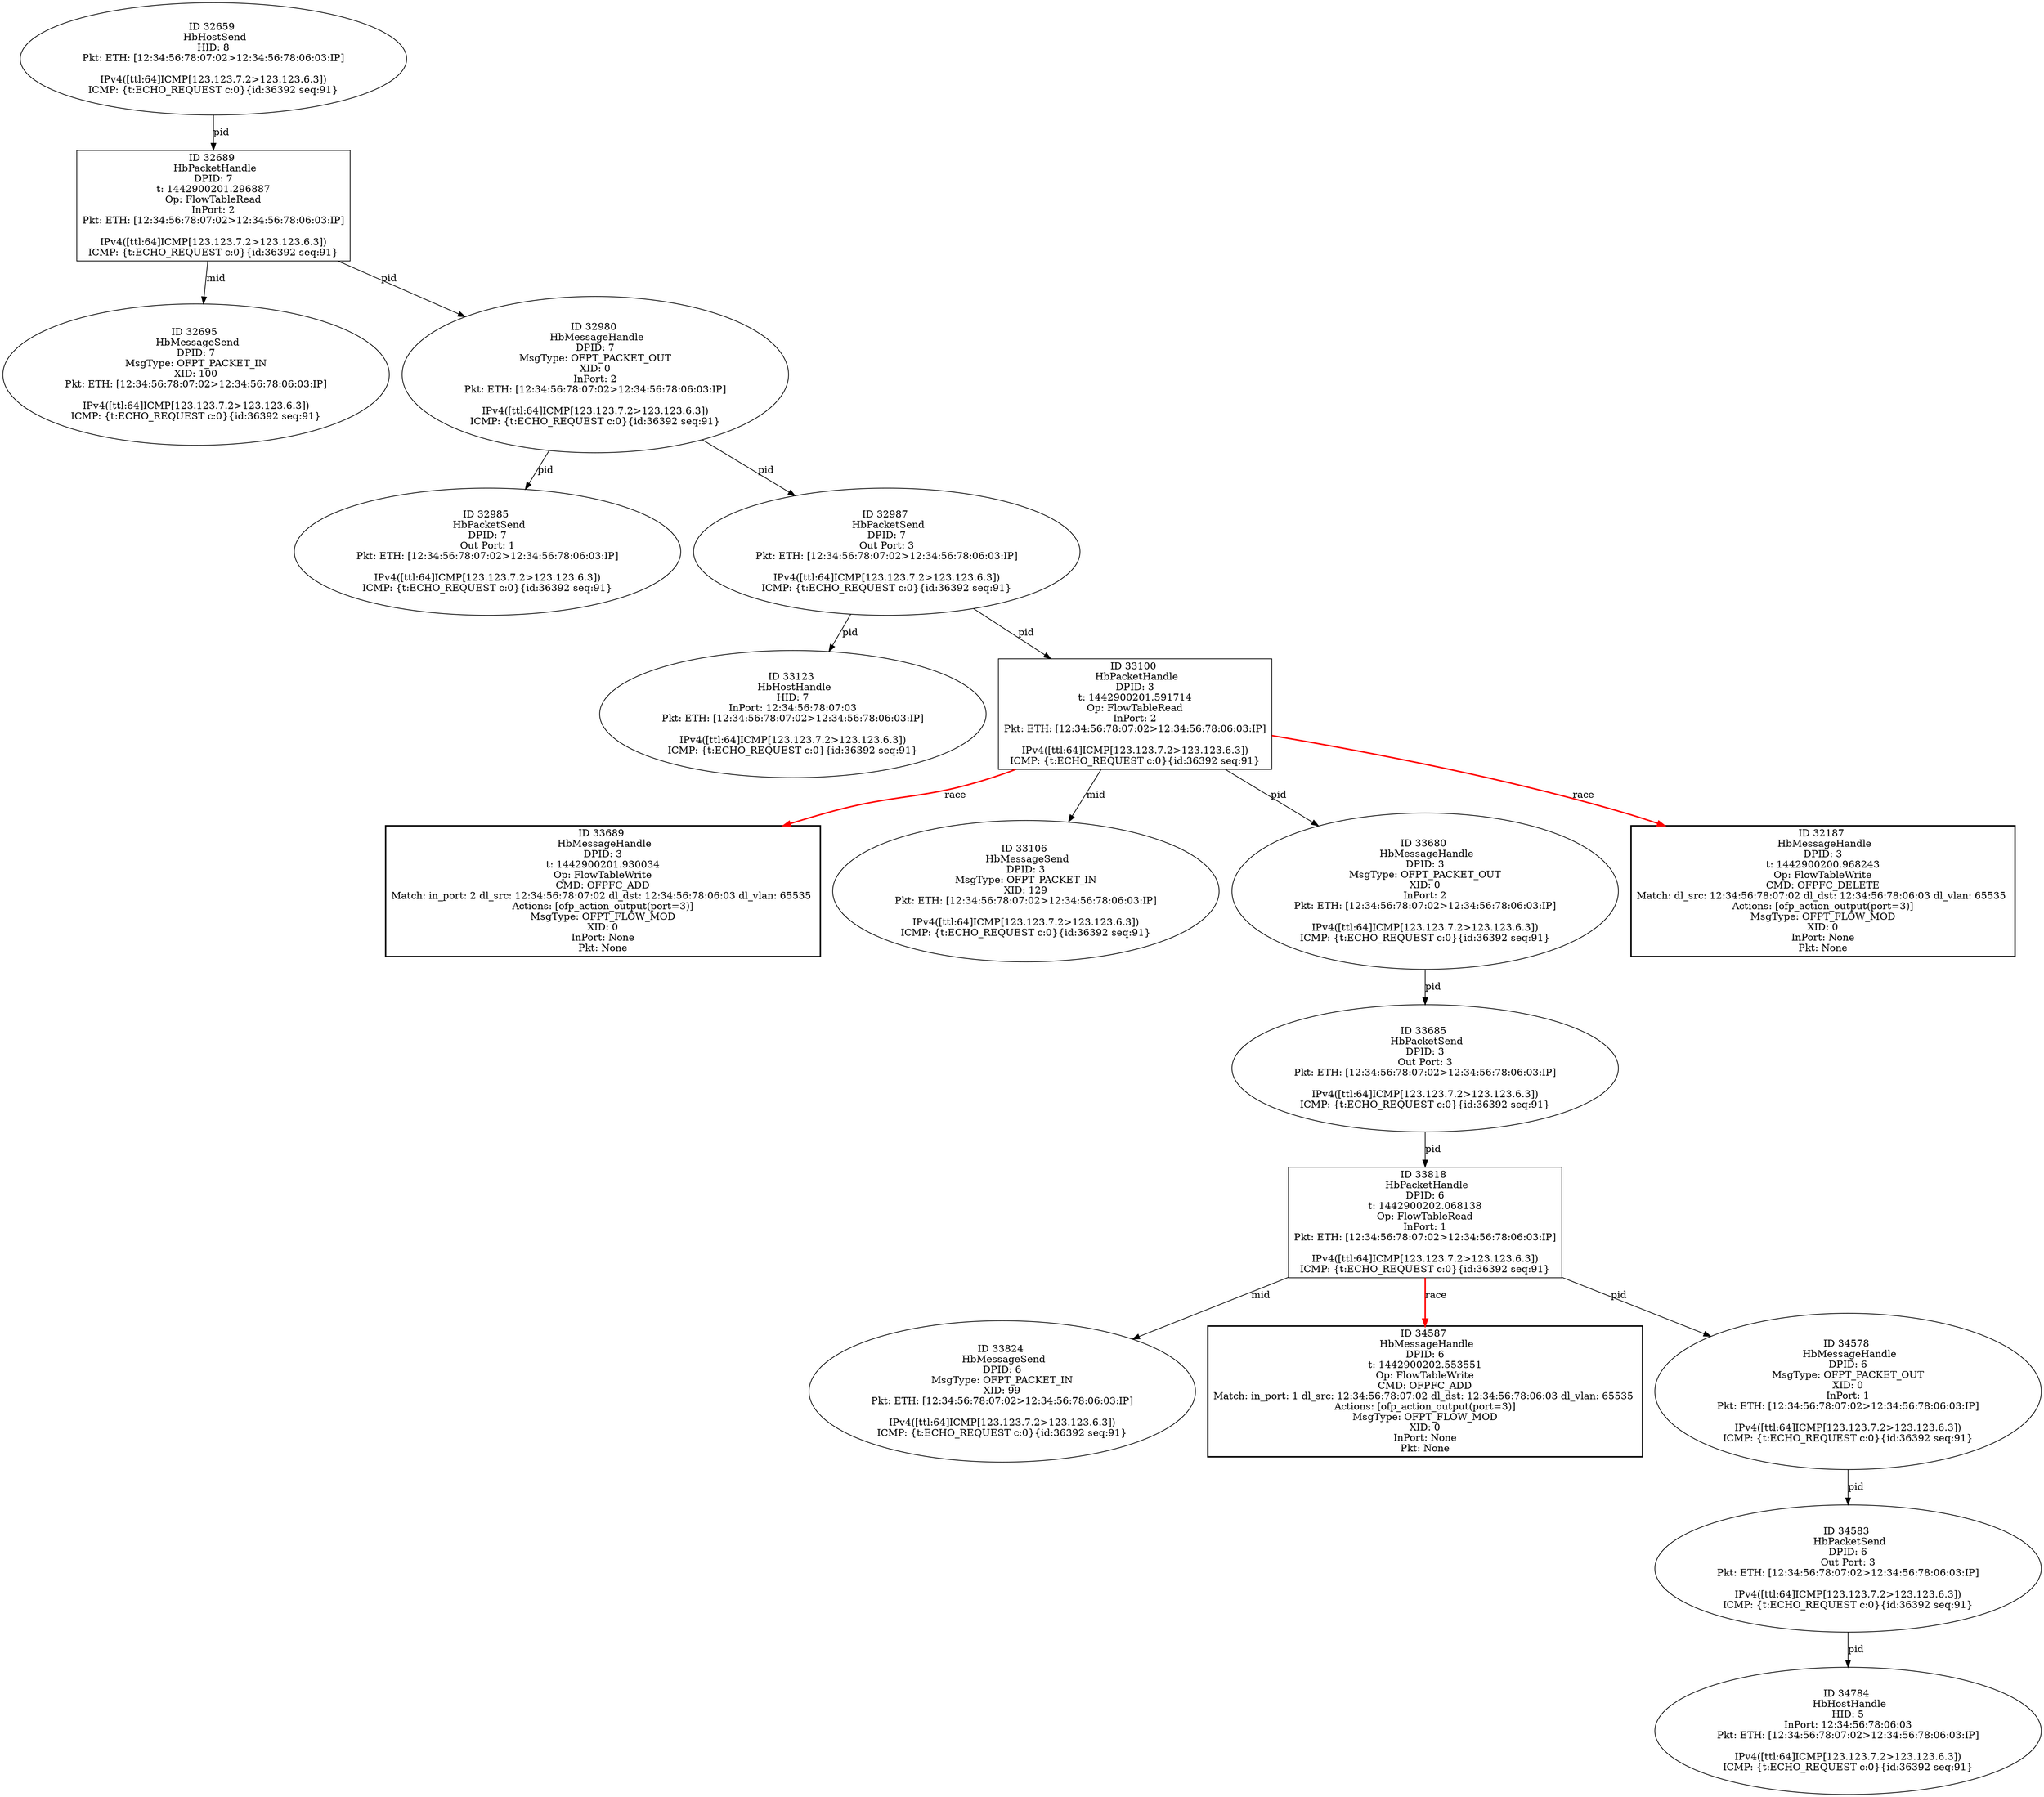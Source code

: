 strict digraph G {
33824 [shape=oval, event=<hb_events.HbMessageSend object at 0x10ed61290>, label="ID 33824 
 HbMessageSend
DPID: 6
MsgType: OFPT_PACKET_IN
XID: 99
Pkt: ETH: [12:34:56:78:07:02>12:34:56:78:06:03:IP]

IPv4([ttl:64]ICMP[123.123.7.2>123.123.6.3])
ICMP: {t:ECHO_REQUEST c:0}{id:36392 seq:91}"];
34784 [shape=oval, event=<hb_events.HbHostHandle object at 0x10efad210>, label="ID 34784 
 HbHostHandle
HID: 5
InPort: 12:34:56:78:06:03
Pkt: ETH: [12:34:56:78:07:02>12:34:56:78:06:03:IP]

IPv4([ttl:64]ICMP[123.123.7.2>123.123.6.3])
ICMP: {t:ECHO_REQUEST c:0}{id:36392 seq:91}"];
33123 [shape=oval, event=<hb_events.HbHostHandle object at 0x10ec2a0d0>, label="ID 33123 
 HbHostHandle
HID: 7
InPort: 12:34:56:78:07:03
Pkt: ETH: [12:34:56:78:07:02>12:34:56:78:06:03:IP]

IPv4([ttl:64]ICMP[123.123.7.2>123.123.6.3])
ICMP: {t:ECHO_REQUEST c:0}{id:36392 seq:91}"];
33689 [shape=box, style=bold, event=<hb_events.HbMessageHandle object at 0x10ed24050>, label="ID 33689 
 HbMessageHandle
DPID: 3
t: 1442900201.930034
Op: FlowTableWrite
CMD: OFPFC_ADD
Match: in_port: 2 dl_src: 12:34:56:78:07:02 dl_dst: 12:34:56:78:06:03 dl_vlan: 65535 
Actions: [ofp_action_output(port=3)]
MsgType: OFPT_FLOW_MOD
XID: 0
InPort: None
Pkt: None"];
34587 [shape=box, style=bold, event=<hb_events.HbMessageHandle object at 0x10ef30090>, label="ID 34587 
 HbMessageHandle
DPID: 6
t: 1442900202.553551
Op: FlowTableWrite
CMD: OFPFC_ADD
Match: in_port: 1 dl_src: 12:34:56:78:07:02 dl_dst: 12:34:56:78:06:03 dl_vlan: 65535 
Actions: [ofp_action_output(port=3)]
MsgType: OFPT_FLOW_MOD
XID: 0
InPort: None
Pkt: None"];
32695 [shape=oval, event=<hb_events.HbMessageSend object at 0x10eb86050>, label="ID 32695 
 HbMessageSend
DPID: 7
MsgType: OFPT_PACKET_IN
XID: 100
Pkt: ETH: [12:34:56:78:07:02>12:34:56:78:06:03:IP]

IPv4([ttl:64]ICMP[123.123.7.2>123.123.6.3])
ICMP: {t:ECHO_REQUEST c:0}{id:36392 seq:91}"];
33100 [shape=box, event=<hb_events.HbPacketHandle object at 0x10ec20cd0>, label="ID 33100 
 HbPacketHandle
DPID: 3
t: 1442900201.591714
Op: FlowTableRead
InPort: 2
Pkt: ETH: [12:34:56:78:07:02>12:34:56:78:06:03:IP]

IPv4([ttl:64]ICMP[123.123.7.2>123.123.6.3])
ICMP: {t:ECHO_REQUEST c:0}{id:36392 seq:91}"];
33106 [shape=oval, event=<hb_events.HbMessageSend object at 0x10ec24450>, label="ID 33106 
 HbMessageSend
DPID: 3
MsgType: OFPT_PACKET_IN
XID: 129
Pkt: ETH: [12:34:56:78:07:02>12:34:56:78:06:03:IP]

IPv4([ttl:64]ICMP[123.123.7.2>123.123.6.3])
ICMP: {t:ECHO_REQUEST c:0}{id:36392 seq:91}"];
33680 [shape=oval, event=<hb_events.HbMessageHandle object at 0x10ed1e790>, label="ID 33680 
 HbMessageHandle
DPID: 3
MsgType: OFPT_PACKET_OUT
XID: 0
InPort: 2
Pkt: ETH: [12:34:56:78:07:02>12:34:56:78:06:03:IP]

IPv4([ttl:64]ICMP[123.123.7.2>123.123.6.3])
ICMP: {t:ECHO_REQUEST c:0}{id:36392 seq:91}"];
32689 [shape=box, event=<hb_events.HbPacketHandle object at 0x10eb888d0>, label="ID 32689 
 HbPacketHandle
DPID: 7
t: 1442900201.296887
Op: FlowTableRead
InPort: 2
Pkt: ETH: [12:34:56:78:07:02>12:34:56:78:06:03:IP]

IPv4([ttl:64]ICMP[123.123.7.2>123.123.6.3])
ICMP: {t:ECHO_REQUEST c:0}{id:36392 seq:91}"];
34578 [shape=oval, event=<hb_events.HbMessageHandle object at 0x10ef16bd0>, label="ID 34578 
 HbMessageHandle
DPID: 6
MsgType: OFPT_PACKET_OUT
XID: 0
InPort: 1
Pkt: ETH: [12:34:56:78:07:02>12:34:56:78:06:03:IP]

IPv4([ttl:64]ICMP[123.123.7.2>123.123.6.3])
ICMP: {t:ECHO_REQUEST c:0}{id:36392 seq:91}"];
32659 [shape=oval, event=<hb_events.HbHostSend object at 0x10eb7e350>, label="ID 32659 
 HbHostSend
HID: 8
Pkt: ETH: [12:34:56:78:07:02>12:34:56:78:06:03:IP]

IPv4([ttl:64]ICMP[123.123.7.2>123.123.6.3])
ICMP: {t:ECHO_REQUEST c:0}{id:36392 seq:91}"];
32980 [shape=oval, event=<hb_events.HbMessageHandle object at 0x10ebf9b10>, label="ID 32980 
 HbMessageHandle
DPID: 7
MsgType: OFPT_PACKET_OUT
XID: 0
InPort: 2
Pkt: ETH: [12:34:56:78:07:02>12:34:56:78:06:03:IP]

IPv4([ttl:64]ICMP[123.123.7.2>123.123.6.3])
ICMP: {t:ECHO_REQUEST c:0}{id:36392 seq:91}"];
33685 [shape=oval, event=<hb_events.HbPacketSend object at 0x10ed1ec90>, label="ID 33685 
 HbPacketSend
DPID: 3
Out Port: 3
Pkt: ETH: [12:34:56:78:07:02>12:34:56:78:06:03:IP]

IPv4([ttl:64]ICMP[123.123.7.2>123.123.6.3])
ICMP: {t:ECHO_REQUEST c:0}{id:36392 seq:91}"];
34583 [shape=oval, event=<hb_events.HbPacketSend object at 0x10ef24290>, label="ID 34583 
 HbPacketSend
DPID: 6
Out Port: 3
Pkt: ETH: [12:34:56:78:07:02>12:34:56:78:06:03:IP]

IPv4([ttl:64]ICMP[123.123.7.2>123.123.6.3])
ICMP: {t:ECHO_REQUEST c:0}{id:36392 seq:91}"];
32985 [shape=oval, event=<hb_events.HbPacketSend object at 0x10ebfc050>, label="ID 32985 
 HbPacketSend
DPID: 7
Out Port: 1
Pkt: ETH: [12:34:56:78:07:02>12:34:56:78:06:03:IP]

IPv4([ttl:64]ICMP[123.123.7.2>123.123.6.3])
ICMP: {t:ECHO_REQUEST c:0}{id:36392 seq:91}"];
33818 [shape=box, event=<hb_events.HbPacketHandle object at 0x10ed5aa90>, label="ID 33818 
 HbPacketHandle
DPID: 6
t: 1442900202.068138
Op: FlowTableRead
InPort: 1
Pkt: ETH: [12:34:56:78:07:02>12:34:56:78:06:03:IP]

IPv4([ttl:64]ICMP[123.123.7.2>123.123.6.3])
ICMP: {t:ECHO_REQUEST c:0}{id:36392 seq:91}"];
32987 [shape=oval, event=<hb_events.HbPacketSend object at 0x10ebfc290>, label="ID 32987 
 HbPacketSend
DPID: 7
Out Port: 3
Pkt: ETH: [12:34:56:78:07:02>12:34:56:78:06:03:IP]

IPv4([ttl:64]ICMP[123.123.7.2>123.123.6.3])
ICMP: {t:ECHO_REQUEST c:0}{id:36392 seq:91}"];
32187 [shape=box, style=bold, event=<hb_events.HbMessageHandle object at 0x10eadd690>, label="ID 32187 
 HbMessageHandle
DPID: 3
t: 1442900200.968243
Op: FlowTableWrite
CMD: OFPFC_DELETE
Match: dl_src: 12:34:56:78:07:02 dl_dst: 12:34:56:78:06:03 dl_vlan: 65535 
Actions: [ofp_action_output(port=3)]
MsgType: OFPT_FLOW_MOD
XID: 0
InPort: None
Pkt: None"];
34583 -> 34784  [rel=pid, label=pid];
33100 -> 33680  [rel=pid, label=pid];
33100 -> 33689  [harmful=True, color=red, style=bold, rel=race, label=race];
33100 -> 33106  [rel=mid, label=mid];
33100 -> 32187  [harmful=True, color=red, style=bold, rel=race, label=race];
34578 -> 34583  [rel=pid, label=pid];
33680 -> 33685  [rel=pid, label=pid];
32689 -> 32980  [rel=pid, label=pid];
32689 -> 32695  [rel=mid, label=mid];
32659 -> 32689  [rel=pid, label=pid];
32980 -> 32985  [rel=pid, label=pid];
32980 -> 32987  [rel=pid, label=pid];
33685 -> 33818  [rel=pid, label=pid];
33818 -> 33824  [rel=mid, label=mid];
33818 -> 34578  [rel=pid, label=pid];
33818 -> 34587  [harmful=True, color=red, style=bold, rel=race, label=race];
32987 -> 33123  [rel=pid, label=pid];
32987 -> 33100  [rel=pid, label=pid];
}
